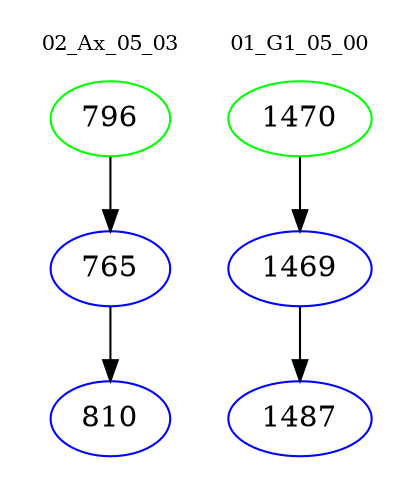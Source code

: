 digraph{
subgraph cluster_0 {
color = white
label = "02_Ax_05_03";
fontsize=10;
T0_796 [label="796", color="green"]
T0_796 -> T0_765 [color="black"]
T0_765 [label="765", color="blue"]
T0_765 -> T0_810 [color="black"]
T0_810 [label="810", color="blue"]
}
subgraph cluster_1 {
color = white
label = "01_G1_05_00";
fontsize=10;
T1_1470 [label="1470", color="green"]
T1_1470 -> T1_1469 [color="black"]
T1_1469 [label="1469", color="blue"]
T1_1469 -> T1_1487 [color="black"]
T1_1487 [label="1487", color="blue"]
}
}
